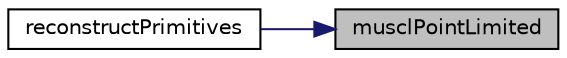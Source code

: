 digraph "musclPointLimited"
{
 // LATEX_PDF_SIZE
  edge [fontname="Helvetica",fontsize="10",labelfontname="Helvetica",labelfontsize="10"];
  node [fontname="Helvetica",fontsize="10",shape=record];
  rankdir="RL";
  Node1 [label="musclPointLimited",height=0.2,width=0.4,color="black", fillcolor="grey75", style="filled", fontcolor="black",tooltip="Limited reconstruction with point-based limiter."];
  Node1 -> Node2 [dir="back",color="midnightblue",fontsize="10",style="solid",fontname="Helvetica"];
  Node2 [label="reconstructPrimitives",height=0.2,width=0.4,color="black", fillcolor="white", style="filled",URL="$convection_2common_8hpp.html#ac6b30a384f12121f7351e13ac2460ce1",tooltip="Retrieve primitive variables for points i/j, reconstructing them if needed."];
}
